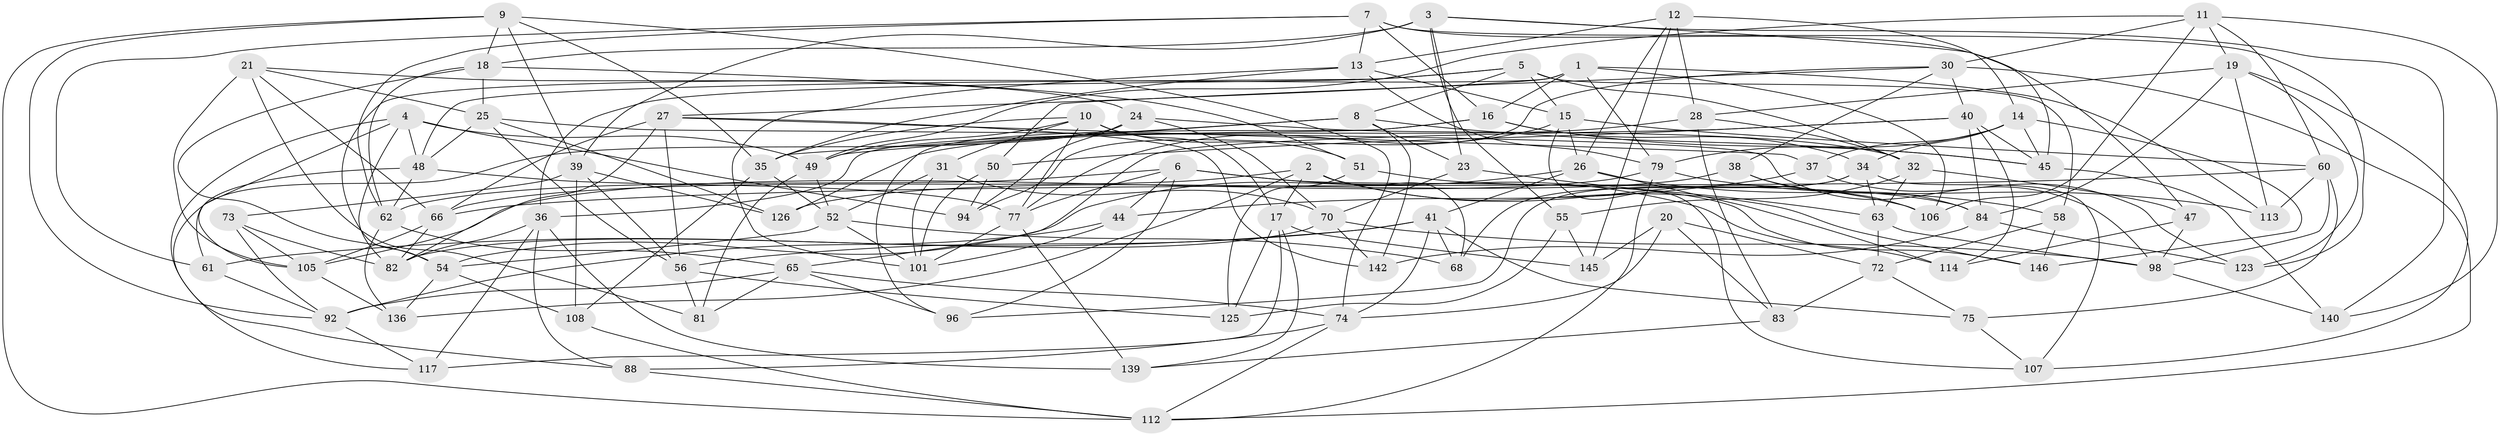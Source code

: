 // original degree distribution, {4: 1.0}
// Generated by graph-tools (version 1.1) at 2025/11/02/27/25 16:11:50]
// undirected, 91 vertices, 235 edges
graph export_dot {
graph [start="1"]
  node [color=gray90,style=filled];
  1 [super="+78"];
  2 [super="+127"];
  3 [super="+53"];
  4 [super="+103"];
  5 [super="+59"];
  6 [super="+133"];
  7 [super="+95"];
  8 [super="+76"];
  9 [super="+86"];
  10 [super="+22"];
  11 [super="+115"];
  12 [super="+121"];
  13 [super="+89"];
  14 [super="+33"];
  15 [super="+134"];
  16 [super="+43"];
  17 [super="+122"];
  18 [super="+29"];
  19 [super="+128"];
  20;
  21 [super="+129"];
  23;
  24 [super="+110"];
  25 [super="+124"];
  26 [super="+42"];
  27 [super="+132"];
  28 [super="+109"];
  30 [super="+71"];
  31;
  32 [super="+135"];
  34 [super="+93"];
  35 [super="+131"];
  36 [super="+69"];
  37;
  38;
  39 [super="+120"];
  40 [super="+46"];
  41 [super="+57"];
  44;
  45 [super="+138"];
  47;
  48 [super="+64"];
  49 [super="+102"];
  50;
  51;
  52 [super="+137"];
  54 [super="+85"];
  55;
  56 [super="+100"];
  58;
  60 [super="+67"];
  61;
  62 [super="+91"];
  63 [super="+90"];
  65 [super="+80"];
  66 [super="+147"];
  68;
  70 [super="+119"];
  72 [super="+116"];
  73;
  74 [super="+97"];
  75;
  77 [super="+118"];
  79 [super="+111"];
  81;
  82 [super="+99"];
  83;
  84 [super="+87"];
  88;
  92 [super="+130"];
  94;
  96;
  98 [super="+141"];
  101 [super="+104"];
  105 [super="+143"];
  106;
  107;
  108;
  112 [super="+144"];
  113;
  114;
  117;
  123;
  125;
  126;
  136;
  139;
  140;
  142;
  145;
  146;
  1 -- 27;
  1 -- 54;
  1 -- 106;
  1 -- 16;
  1 -- 113;
  1 -- 79;
  2 -- 17;
  2 -- 106;
  2 -- 68;
  2 -- 136;
  2 -- 66;
  2 -- 146;
  3 -- 45;
  3 -- 23;
  3 -- 18;
  3 -- 140;
  3 -- 55;
  3 -- 39;
  4 -- 49;
  4 -- 88;
  4 -- 94;
  4 -- 48;
  4 -- 105;
  4 -- 82;
  5 -- 58;
  5 -- 8;
  5 -- 48;
  5 -- 32;
  5 -- 15;
  5 -- 36;
  6 -- 44;
  6 -- 96;
  6 -- 62;
  6 -- 114;
  6 -- 146;
  6 -- 77;
  7 -- 123;
  7 -- 62;
  7 -- 16;
  7 -- 61;
  7 -- 47;
  7 -- 13;
  8 -- 49;
  8 -- 35;
  8 -- 45;
  8 -- 142;
  8 -- 23;
  9 -- 18;
  9 -- 39;
  9 -- 35;
  9 -- 112;
  9 -- 74;
  9 -- 92;
  10 -- 51;
  10 -- 77;
  10 -- 35;
  10 -- 31;
  10 -- 49;
  10 -- 17;
  11 -- 140;
  11 -- 19;
  11 -- 30;
  11 -- 49;
  11 -- 106;
  11 -- 60;
  12 -- 28 [weight=2];
  12 -- 145;
  12 -- 26;
  12 -- 13;
  12 -- 14;
  13 -- 15;
  13 -- 101;
  13 -- 79;
  13 -- 35;
  14 -- 34;
  14 -- 45;
  14 -- 146;
  14 -- 37;
  14 -- 79;
  15 -- 60;
  15 -- 107;
  15 -- 77;
  15 -- 26;
  16 -- 34;
  16 -- 45;
  16 -- 36;
  16 -- 96;
  17 -- 139;
  17 -- 125;
  17 -- 145;
  17 -- 117;
  18 -- 54;
  18 -- 51;
  18 -- 62;
  18 -- 25;
  19 -- 107;
  19 -- 84;
  19 -- 123;
  19 -- 113;
  19 -- 28;
  20 -- 83;
  20 -- 74;
  20 -- 72;
  20 -- 145;
  21 -- 81;
  21 -- 24 [weight=2];
  21 -- 105;
  21 -- 66;
  21 -- 25;
  23 -- 70;
  23 -- 63;
  24 -- 117;
  24 -- 94;
  24 -- 32;
  24 -- 70;
  25 -- 126;
  25 -- 56;
  25 -- 48;
  25 -- 98;
  26 -- 114;
  26 -- 58;
  26 -- 54;
  26 -- 41;
  27 -- 66;
  27 -- 56;
  27 -- 37;
  27 -- 142;
  27 -- 82;
  28 -- 32;
  28 -- 83;
  28 -- 126;
  30 -- 94;
  30 -- 50;
  30 -- 38;
  30 -- 40;
  30 -- 112;
  31 -- 52;
  31 -- 101;
  31 -- 70;
  32 -- 47;
  32 -- 63;
  32 -- 55;
  34 -- 107;
  34 -- 63;
  34 -- 68;
  34 -- 96;
  35 -- 52;
  35 -- 108;
  36 -- 88;
  36 -- 139;
  36 -- 82;
  36 -- 117;
  37 -- 123;
  37 -- 44;
  38 -- 106;
  38 -- 126;
  38 -- 84;
  39 -- 126;
  39 -- 73;
  39 -- 56;
  39 -- 108;
  40 -- 45;
  40 -- 114;
  40 -- 65;
  40 -- 50;
  40 -- 84;
  41 -- 61;
  41 -- 68;
  41 -- 74;
  41 -- 56;
  41 -- 75;
  44 -- 92;
  44 -- 101;
  45 -- 140;
  47 -- 114;
  47 -- 98;
  48 -- 77;
  48 -- 62;
  48 -- 61;
  49 -- 81;
  49 -- 52;
  50 -- 94;
  50 -- 101;
  51 -- 125;
  51 -- 84;
  52 -- 101;
  52 -- 68;
  52 -- 54;
  54 -- 136;
  54 -- 108;
  55 -- 125;
  55 -- 145;
  56 -- 81;
  56 -- 125;
  58 -- 146;
  58 -- 72;
  60 -- 75;
  60 -- 113;
  60 -- 66;
  60 -- 98;
  61 -- 92;
  62 -- 65;
  62 -- 136;
  63 -- 98;
  63 -- 72 [weight=2];
  65 -- 81;
  65 -- 96;
  65 -- 74;
  65 -- 92;
  66 -- 105;
  66 -- 82;
  70 -- 98;
  70 -- 142;
  70 -- 82;
  72 -- 75;
  72 -- 83;
  73 -- 82;
  73 -- 92;
  73 -- 105;
  74 -- 88;
  74 -- 112;
  75 -- 107;
  77 -- 139;
  77 -- 101;
  79 -- 113;
  79 -- 112;
  79 -- 105;
  83 -- 139;
  84 -- 142;
  84 -- 123;
  88 -- 112;
  92 -- 117;
  98 -- 140;
  105 -- 136;
  108 -- 112;
}
